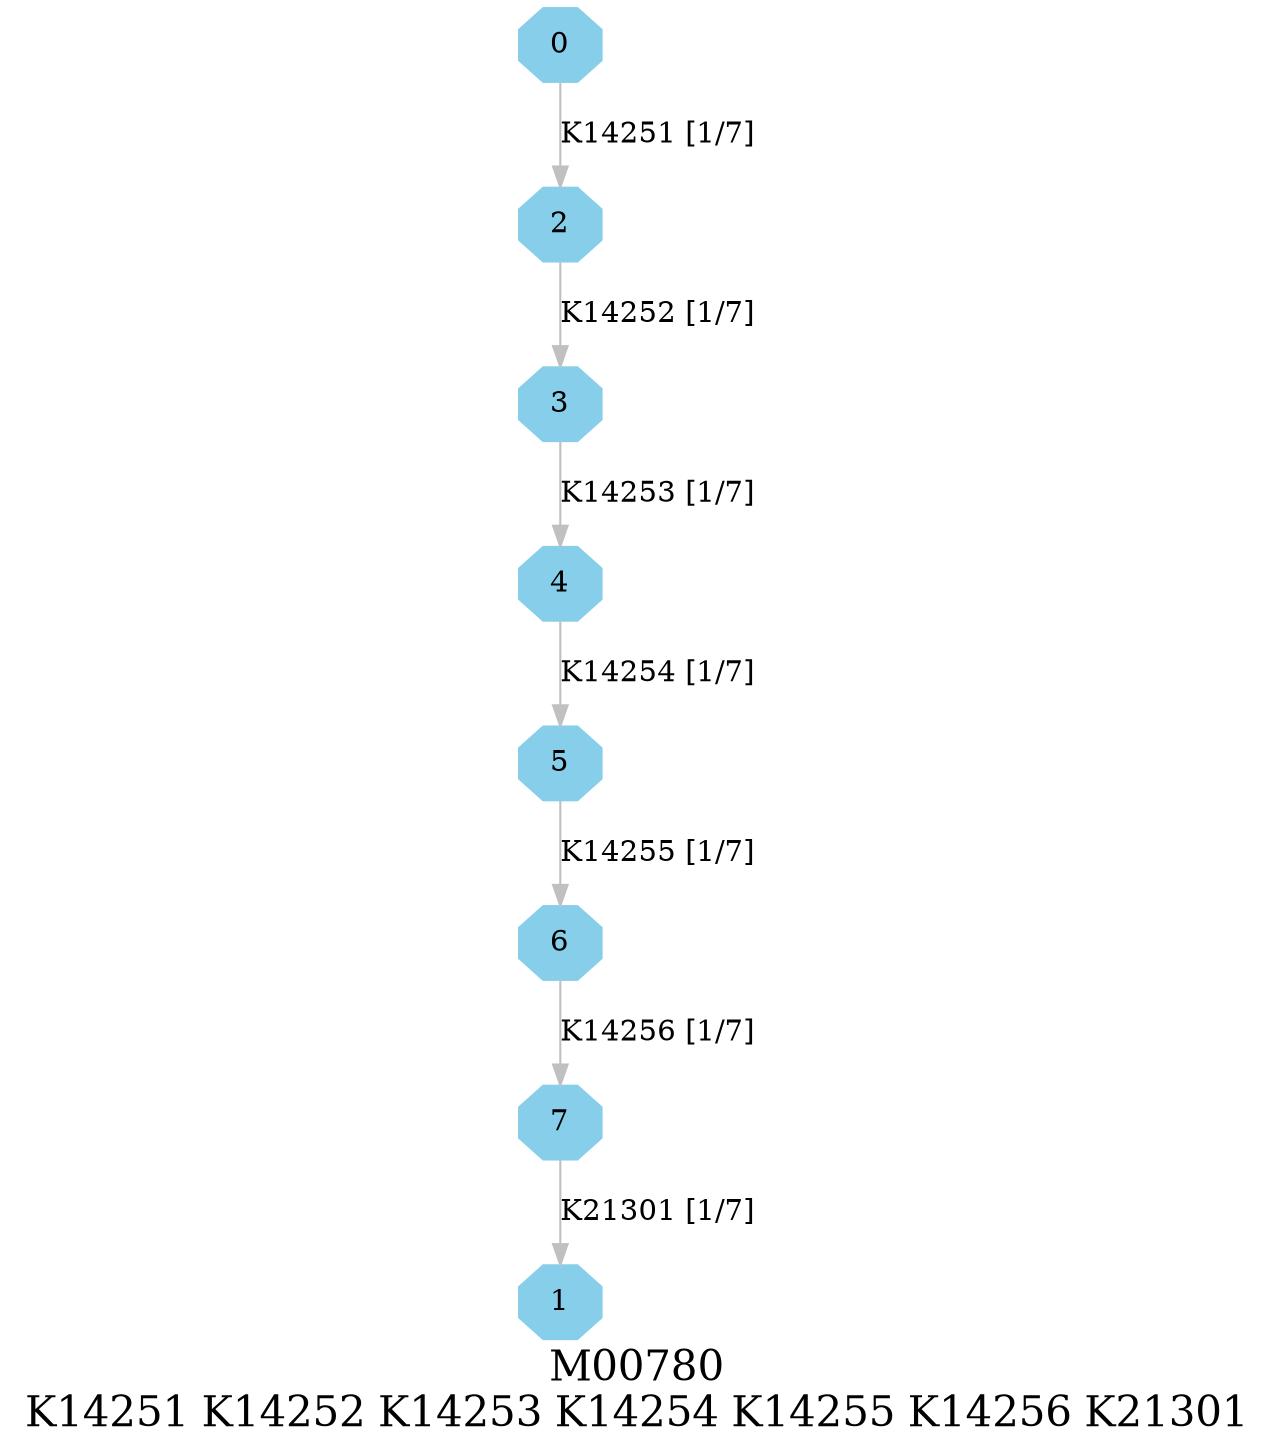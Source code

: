 digraph G {
graph [label="M00780
K14251 K14252 K14253 K14254 K14255 K14256 K21301",fontsize=20];
node [shape=box,style=filled];
edge [len=3,color=grey];
{node [width=.3,height=.3,shape=octagon,style=filled,color=skyblue] 0 1 2 3 4 5 6 7 }
0 -> 2 [label="K14251 [1/7]"];
2 -> 3 [label="K14252 [1/7]"];
3 -> 4 [label="K14253 [1/7]"];
4 -> 5 [label="K14254 [1/7]"];
5 -> 6 [label="K14255 [1/7]"];
6 -> 7 [label="K14256 [1/7]"];
7 -> 1 [label="K21301 [1/7]"];
}